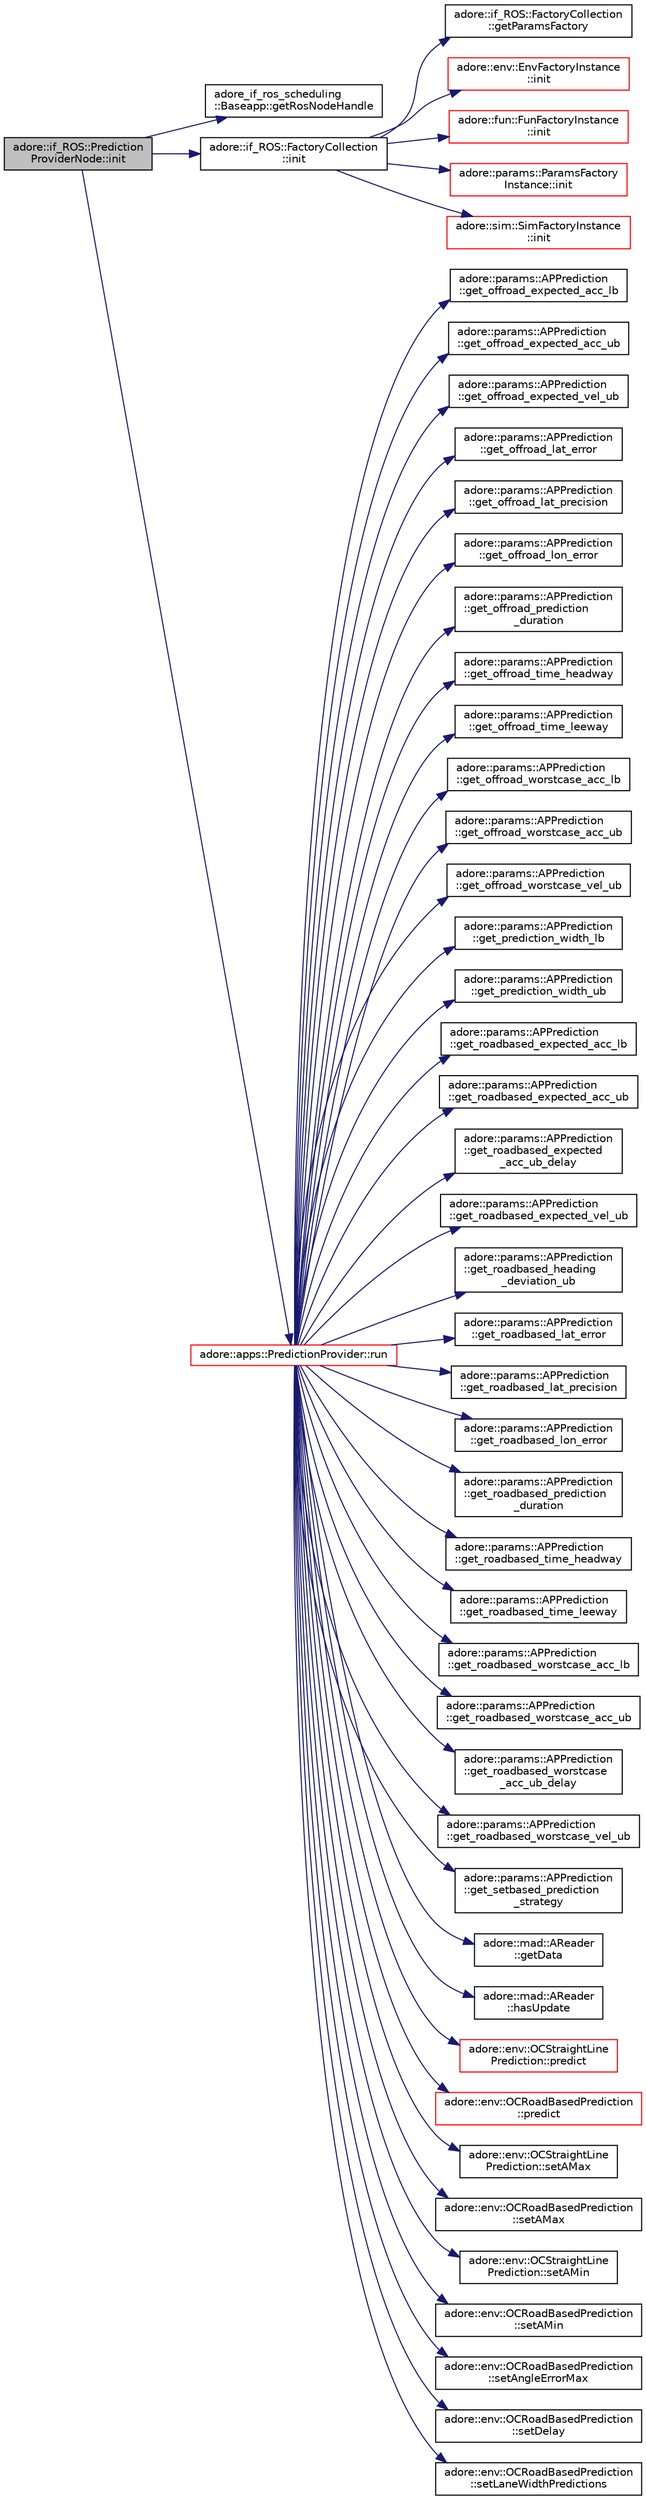 digraph "adore::if_ROS::PredictionProviderNode::init"
{
 // LATEX_PDF_SIZE
  edge [fontname="Helvetica",fontsize="10",labelfontname="Helvetica",labelfontsize="10"];
  node [fontname="Helvetica",fontsize="10",shape=record];
  rankdir="LR";
  Node1 [label="adore::if_ROS::Prediction\lProviderNode::init",height=0.2,width=0.4,color="black", fillcolor="grey75", style="filled", fontcolor="black",tooltip=" "];
  Node1 -> Node2 [color="midnightblue",fontsize="10",style="solid",fontname="Helvetica"];
  Node2 [label="adore_if_ros_scheduling\l::Baseapp::getRosNodeHandle",height=0.2,width=0.4,color="black", fillcolor="white", style="filled",URL="$classadore__if__ros__scheduling_1_1Baseapp.html#a7792ee4aa6fd5c5c03d5f54b4c1f213a",tooltip=" "];
  Node1 -> Node3 [color="midnightblue",fontsize="10",style="solid",fontname="Helvetica"];
  Node3 [label="adore::if_ROS::FactoryCollection\l::init",height=0.2,width=0.4,color="black", fillcolor="white", style="filled",URL="$classadore_1_1if__ROS_1_1FactoryCollection.html#a07e53e57a417cf66c5d539a5e1bd590a",tooltip=" "];
  Node3 -> Node4 [color="midnightblue",fontsize="10",style="solid",fontname="Helvetica"];
  Node4 [label="adore::if_ROS::FactoryCollection\l::getParamsFactory",height=0.2,width=0.4,color="black", fillcolor="white", style="filled",URL="$classadore_1_1if__ROS_1_1FactoryCollection.html#ac102972d5592de7cdc76b059017628f9",tooltip=" "];
  Node3 -> Node5 [color="midnightblue",fontsize="10",style="solid",fontname="Helvetica"];
  Node5 [label="adore::env::EnvFactoryInstance\l::init",height=0.2,width=0.4,color="red", fillcolor="white", style="filled",URL="$classadore_1_1env_1_1EnvFactoryInstance.html#ab67767fc777387664b696bd78d2536ef",tooltip="Initialize private members of AllFactory."];
  Node3 -> Node7 [color="midnightblue",fontsize="10",style="solid",fontname="Helvetica"];
  Node7 [label="adore::fun::FunFactoryInstance\l::init",height=0.2,width=0.4,color="red", fillcolor="white", style="filled",URL="$classadore_1_1fun_1_1FunFactoryInstance.html#a291c4c983548f85c633ae6409c7b5233",tooltip="Initialize private members of funFactory."];
  Node3 -> Node9 [color="midnightblue",fontsize="10",style="solid",fontname="Helvetica"];
  Node9 [label="adore::params::ParamsFactory\lInstance::init",height=0.2,width=0.4,color="red", fillcolor="white", style="filled",URL="$classadore_1_1params_1_1ParamsFactoryInstance.html#ac6759c774ade5a97e47c056d1a136253",tooltip="Initialize private members of AllFactory."];
  Node3 -> Node11 [color="midnightblue",fontsize="10",style="solid",fontname="Helvetica"];
  Node11 [label="adore::sim::SimFactoryInstance\l::init",height=0.2,width=0.4,color="red", fillcolor="white", style="filled",URL="$classadore_1_1sim_1_1SimFactoryInstance.html#ac891850728d65e5398216b2bb92f82f6",tooltip="Initialize private members of AllFactory."];
  Node1 -> Node13 [color="midnightblue",fontsize="10",style="solid",fontname="Helvetica"];
  Node13 [label="adore::apps::PredictionProvider::run",height=0.2,width=0.4,color="red", fillcolor="white", style="filled",URL="$classadore_1_1apps_1_1PredictionProvider.html#a2cbc8dae07b19988248bcc37aee7fbb5",tooltip=" "];
  Node13 -> Node14 [color="midnightblue",fontsize="10",style="solid",fontname="Helvetica"];
  Node14 [label="adore::params::APPrediction\l::get_offroad_expected_acc_lb",height=0.2,width=0.4,color="black", fillcolor="white", style="filled",URL="$classadore_1_1params_1_1APPrediction.html#a0d77671cf4afd1fc7985ee57225f0bc4",tooltip="minimum acceleration for normal behavior for objects that can not be matched to road"];
  Node13 -> Node15 [color="midnightblue",fontsize="10",style="solid",fontname="Helvetica"];
  Node15 [label="adore::params::APPrediction\l::get_offroad_expected_acc_ub",height=0.2,width=0.4,color="black", fillcolor="white", style="filled",URL="$classadore_1_1params_1_1APPrediction.html#a0bf18e00efc6e30217e9fcc8cc139db5",tooltip="maximum acceleration for normal behavior for objects that can not be matched to road"];
  Node13 -> Node16 [color="midnightblue",fontsize="10",style="solid",fontname="Helvetica"];
  Node16 [label="adore::params::APPrediction\l::get_offroad_expected_vel_ub",height=0.2,width=0.4,color="black", fillcolor="white", style="filled",URL="$classadore_1_1params_1_1APPrediction.html#aa1a2c35633f941f858198b5e4080705a",tooltip="maximum velocity for normal behavior for objects that can not be matched to road"];
  Node13 -> Node17 [color="midnightblue",fontsize="10",style="solid",fontname="Helvetica"];
  Node17 [label="adore::params::APPrediction\l::get_offroad_lat_error",height=0.2,width=0.4,color="black", fillcolor="white", style="filled",URL="$classadore_1_1params_1_1APPrediction.html#af6e77968d392ef1e2a57928c4cda3f28",tooltip="assumed maximum lateral detection error for objects that can not be matched to road"];
  Node13 -> Node18 [color="midnightblue",fontsize="10",style="solid",fontname="Helvetica"];
  Node18 [label="adore::params::APPrediction\l::get_offroad_lat_precision",height=0.2,width=0.4,color="black", fillcolor="white", style="filled",URL="$classadore_1_1params_1_1APPrediction.html#ac64825e092f9de6f1209284dc12da612",tooltip="precision of object shape approximation in lateral direction for objects that can not be matched to r..."];
  Node13 -> Node19 [color="midnightblue",fontsize="10",style="solid",fontname="Helvetica"];
  Node19 [label="adore::params::APPrediction\l::get_offroad_lon_error",height=0.2,width=0.4,color="black", fillcolor="white", style="filled",URL="$classadore_1_1params_1_1APPrediction.html#ad331ae80954a450ad129ed87d008797a",tooltip="assumed maximum longitudinal detection error for objects that can not be matched to road"];
  Node13 -> Node20 [color="midnightblue",fontsize="10",style="solid",fontname="Helvetica"];
  Node20 [label="adore::params::APPrediction\l::get_offroad_prediction\l_duration",height=0.2,width=0.4,color="black", fillcolor="white", style="filled",URL="$classadore_1_1params_1_1APPrediction.html#afeeb81f88a4cfc01b34915bd1824f5ee",tooltip="prediction duration for objects that can not be matched to road"];
  Node13 -> Node21 [color="midnightblue",fontsize="10",style="solid",fontname="Helvetica"];
  Node21 [label="adore::params::APPrediction\l::get_offroad_time_headway",height=0.2,width=0.4,color="black", fillcolor="white", style="filled",URL="$classadore_1_1params_1_1APPrediction.html#a50296917ab6d1966639c563813b763ad",tooltip="time buffer ahead of an object (objrect predicted to arrive given seconds earlier at a location)"];
  Node13 -> Node22 [color="midnightblue",fontsize="10",style="solid",fontname="Helvetica"];
  Node22 [label="adore::params::APPrediction\l::get_offroad_time_leeway",height=0.2,width=0.4,color="black", fillcolor="white", style="filled",URL="$classadore_1_1params_1_1APPrediction.html#af62b976621f863a5c01b5e76ab3487a0",tooltip="time buffer behind object (object predicted to leave a location given seconds later)"];
  Node13 -> Node23 [color="midnightblue",fontsize="10",style="solid",fontname="Helvetica"];
  Node23 [label="adore::params::APPrediction\l::get_offroad_worstcase_acc_lb",height=0.2,width=0.4,color="black", fillcolor="white", style="filled",URL="$classadore_1_1params_1_1APPrediction.html#aeaba4411fca609b32850c9c48ea1e104",tooltip="minimum acceleration for worst-case behavior for objects that can not be matched to road"];
  Node13 -> Node24 [color="midnightblue",fontsize="10",style="solid",fontname="Helvetica"];
  Node24 [label="adore::params::APPrediction\l::get_offroad_worstcase_acc_ub",height=0.2,width=0.4,color="black", fillcolor="white", style="filled",URL="$classadore_1_1params_1_1APPrediction.html#a8583172c45533c16243a65b5183d18d7",tooltip="maximum acceleration for worst-case behavior for objects that can not be matched to road"];
  Node13 -> Node25 [color="midnightblue",fontsize="10",style="solid",fontname="Helvetica"];
  Node25 [label="adore::params::APPrediction\l::get_offroad_worstcase_vel_ub",height=0.2,width=0.4,color="black", fillcolor="white", style="filled",URL="$classadore_1_1params_1_1APPrediction.html#a2aeab4d665ae71eb29c815771bac47de",tooltip="maximum velocity for worst-case behavior for objects that can not be matched to road"];
  Node13 -> Node26 [color="midnightblue",fontsize="10",style="solid",fontname="Helvetica"];
  Node26 [label="adore::params::APPrediction\l::get_prediction_width_lb",height=0.2,width=0.4,color="black", fillcolor="white", style="filled",URL="$classadore_1_1params_1_1APPrediction.html#a1bfc3068e91dda81977639236c4891e8",tooltip="returns the minimum width for a prediction"];
  Node13 -> Node27 [color="midnightblue",fontsize="10",style="solid",fontname="Helvetica"];
  Node27 [label="adore::params::APPrediction\l::get_prediction_width_ub",height=0.2,width=0.4,color="black", fillcolor="white", style="filled",URL="$classadore_1_1params_1_1APPrediction.html#a681f758a478609c7daeb2a7f776629db",tooltip="returns maximum width for a prediction"];
  Node13 -> Node28 [color="midnightblue",fontsize="10",style="solid",fontname="Helvetica"];
  Node28 [label="adore::params::APPrediction\l::get_roadbased_expected_acc_lb",height=0.2,width=0.4,color="black", fillcolor="white", style="filled",URL="$classadore_1_1params_1_1APPrediction.html#a95551022382cd102b972de53cba9ab8d",tooltip="minimum acceleration for normal behavior for objects that can be matched to road"];
  Node13 -> Node29 [color="midnightblue",fontsize="10",style="solid",fontname="Helvetica"];
  Node29 [label="adore::params::APPrediction\l::get_roadbased_expected_acc_ub",height=0.2,width=0.4,color="black", fillcolor="white", style="filled",URL="$classadore_1_1params_1_1APPrediction.html#a7c3685a9deddcbb0e4a910fb957acd3c",tooltip="maximum acceleration for normal behavior for objects that can be matched to road"];
  Node13 -> Node30 [color="midnightblue",fontsize="10",style="solid",fontname="Helvetica"];
  Node30 [label="adore::params::APPrediction\l::get_roadbased_expected\l_acc_ub_delay",height=0.2,width=0.4,color="black", fillcolor="white", style="filled",URL="$classadore_1_1params_1_1APPrediction.html#ae3bc534097ca6c62bfd7b09fee9667c0",tooltip="delay after which expected_acc_ub is applied"];
  Node13 -> Node31 [color="midnightblue",fontsize="10",style="solid",fontname="Helvetica"];
  Node31 [label="adore::params::APPrediction\l::get_roadbased_expected_vel_ub",height=0.2,width=0.4,color="black", fillcolor="white", style="filled",URL="$classadore_1_1params_1_1APPrediction.html#ac00932af839d62dbd65b8087aafc501a",tooltip="maximum velocity for normal behavior for objects that can be matched to road"];
  Node13 -> Node32 [color="midnightblue",fontsize="10",style="solid",fontname="Helvetica"];
  Node32 [label="adore::params::APPrediction\l::get_roadbased_heading\l_deviation_ub",height=0.2,width=0.4,color="black", fillcolor="white", style="filled",URL="$classadore_1_1params_1_1APPrediction.html#a9be1351664bc832d5cb6c78e61607486",tooltip="maximum difference between object and road heading for object to be matchable to road"];
  Node13 -> Node33 [color="midnightblue",fontsize="10",style="solid",fontname="Helvetica"];
  Node33 [label="adore::params::APPrediction\l::get_roadbased_lat_error",height=0.2,width=0.4,color="black", fillcolor="white", style="filled",URL="$classadore_1_1params_1_1APPrediction.html#a3374553dadd38bcfafa3c70acb0f4e67",tooltip="assumed maximum lateral detection error for objects that can be matched to road (buffer zone)"];
  Node13 -> Node34 [color="midnightblue",fontsize="10",style="solid",fontname="Helvetica"];
  Node34 [label="adore::params::APPrediction\l::get_roadbased_lat_precision",height=0.2,width=0.4,color="black", fillcolor="white", style="filled",URL="$classadore_1_1params_1_1APPrediction.html#ab323e69efac6fd90f3a930cbf3ff8e88",tooltip="precision of object shape approximation in lateral direction for objects that can be matched to road"];
  Node13 -> Node35 [color="midnightblue",fontsize="10",style="solid",fontname="Helvetica"];
  Node35 [label="adore::params::APPrediction\l::get_roadbased_lon_error",height=0.2,width=0.4,color="black", fillcolor="white", style="filled",URL="$classadore_1_1params_1_1APPrediction.html#ad252748878b5973d7d536c040bf6a077",tooltip="assumed maximum longitudinal detectionfor objects that can be matched to road (buffer zone)"];
  Node13 -> Node36 [color="midnightblue",fontsize="10",style="solid",fontname="Helvetica"];
  Node36 [label="adore::params::APPrediction\l::get_roadbased_prediction\l_duration",height=0.2,width=0.4,color="black", fillcolor="white", style="filled",URL="$classadore_1_1params_1_1APPrediction.html#aecc56fa725ac36824266a4c6a60d3988",tooltip="prediction duration for objects that can be matched to road"];
  Node13 -> Node37 [color="midnightblue",fontsize="10",style="solid",fontname="Helvetica"];
  Node37 [label="adore::params::APPrediction\l::get_roadbased_time_headway",height=0.2,width=0.4,color="black", fillcolor="white", style="filled",URL="$classadore_1_1params_1_1APPrediction.html#ad6255a5ccc93efe4dd6198b3ad868817",tooltip="time buffer ahead of an object (objrect predicted to arrive given seconds earlier at a location)"];
  Node13 -> Node38 [color="midnightblue",fontsize="10",style="solid",fontname="Helvetica"];
  Node38 [label="adore::params::APPrediction\l::get_roadbased_time_leeway",height=0.2,width=0.4,color="black", fillcolor="white", style="filled",URL="$classadore_1_1params_1_1APPrediction.html#a7779de787fe8832ecc0666d98c8d5059",tooltip="time buffer behind object (object predicted to leave a location given seconds later)"];
  Node13 -> Node39 [color="midnightblue",fontsize="10",style="solid",fontname="Helvetica"];
  Node39 [label="adore::params::APPrediction\l::get_roadbased_worstcase_acc_lb",height=0.2,width=0.4,color="black", fillcolor="white", style="filled",URL="$classadore_1_1params_1_1APPrediction.html#aff734e91a2eafa62b199990ba4ad6749",tooltip="minimum acceleration for worst-case for objects that can be matched to road"];
  Node13 -> Node40 [color="midnightblue",fontsize="10",style="solid",fontname="Helvetica"];
  Node40 [label="adore::params::APPrediction\l::get_roadbased_worstcase_acc_ub",height=0.2,width=0.4,color="black", fillcolor="white", style="filled",URL="$classadore_1_1params_1_1APPrediction.html#aabe4c1240d0868ca0a70bbda5624037a",tooltip="maximum acceleration for worst-case behavior for objects that can be matched to road"];
  Node13 -> Node41 [color="midnightblue",fontsize="10",style="solid",fontname="Helvetica"];
  Node41 [label="adore::params::APPrediction\l::get_roadbased_worstcase\l_acc_ub_delay",height=0.2,width=0.4,color="black", fillcolor="white", style="filled",URL="$classadore_1_1params_1_1APPrediction.html#ac5d21c13586aa10266df45d0227356af",tooltip="delay after which worstcase_acc_ub is applied"];
  Node13 -> Node42 [color="midnightblue",fontsize="10",style="solid",fontname="Helvetica"];
  Node42 [label="adore::params::APPrediction\l::get_roadbased_worstcase_vel_ub",height=0.2,width=0.4,color="black", fillcolor="white", style="filled",URL="$classadore_1_1params_1_1APPrediction.html#a51a7247384563044d3ed141d883b1281",tooltip="maximum velocity for worst-case for objects that can be matched to road"];
  Node13 -> Node43 [color="midnightblue",fontsize="10",style="solid",fontname="Helvetica"];
  Node43 [label="adore::params::APPrediction\l::get_setbased_prediction\l_strategy",height=0.2,width=0.4,color="black", fillcolor="white", style="filled",URL="$classadore_1_1params_1_1APPrediction.html#ad31e8eee76d8ae14bd6a499896e69a15",tooltip="returns prediction strategy: 0 width of object, 1 width of road, 2 width of object-> width of road"];
  Node13 -> Node44 [color="midnightblue",fontsize="10",style="solid",fontname="Helvetica"];
  Node44 [label="adore::mad::AReader\l::getData",height=0.2,width=0.4,color="black", fillcolor="white", style="filled",URL="$classadore_1_1mad_1_1AReader.html#a46ab7520d828d1a574365eaf8b483e29",tooltip=" "];
  Node13 -> Node45 [color="midnightblue",fontsize="10",style="solid",fontname="Helvetica"];
  Node45 [label="adore::mad::AReader\l::hasUpdate",height=0.2,width=0.4,color="black", fillcolor="white", style="filled",URL="$classadore_1_1mad_1_1AReader.html#a7a8e6d43dcd1129c47d7231e828fb111",tooltip=" "];
  Node13 -> Node46 [color="midnightblue",fontsize="10",style="solid",fontname="Helvetica"];
  Node46 [label="adore::env::OCStraightLine\lPrediction::predict",height=0.2,width=0.4,color="red", fillcolor="white", style="filled",URL="$classadore_1_1env_1_1OCStraightLinePrediction.html#a98a7c5f4c101c7a917f8e5a3e984cd16",tooltip=" "];
  Node13 -> Node72 [color="midnightblue",fontsize="10",style="solid",fontname="Helvetica"];
  Node72 [label="adore::env::OCRoadBasedPrediction\l::predict",height=0.2,width=0.4,color="red", fillcolor="white", style="filled",URL="$classadore_1_1env_1_1OCRoadBasedPrediction.html#af6fda5b2a78669c5e19e222348665713",tooltip=" "];
  Node13 -> Node89 [color="midnightblue",fontsize="10",style="solid",fontname="Helvetica"];
  Node89 [label="adore::env::OCStraightLine\lPrediction::setAMax",height=0.2,width=0.4,color="black", fillcolor="white", style="filled",URL="$classadore_1_1env_1_1OCStraightLinePrediction.html#a933b45db56568fbc2c8f3fa9186ec37f",tooltip=" "];
  Node13 -> Node90 [color="midnightblue",fontsize="10",style="solid",fontname="Helvetica"];
  Node90 [label="adore::env::OCRoadBasedPrediction\l::setAMax",height=0.2,width=0.4,color="black", fillcolor="white", style="filled",URL="$classadore_1_1env_1_1OCRoadBasedPrediction.html#a2ca68b20b0446212d01ea4baf54cbbfe",tooltip=" "];
  Node13 -> Node91 [color="midnightblue",fontsize="10",style="solid",fontname="Helvetica"];
  Node91 [label="adore::env::OCStraightLine\lPrediction::setAMin",height=0.2,width=0.4,color="black", fillcolor="white", style="filled",URL="$classadore_1_1env_1_1OCStraightLinePrediction.html#aaf6657b154da9070a2a7f4a13eba7036",tooltip=" "];
  Node13 -> Node92 [color="midnightblue",fontsize="10",style="solid",fontname="Helvetica"];
  Node92 [label="adore::env::OCRoadBasedPrediction\l::setAMin",height=0.2,width=0.4,color="black", fillcolor="white", style="filled",URL="$classadore_1_1env_1_1OCRoadBasedPrediction.html#a4fbb48814b2d863fcc6b0fe38c550856",tooltip=" "];
  Node13 -> Node93 [color="midnightblue",fontsize="10",style="solid",fontname="Helvetica"];
  Node93 [label="adore::env::OCRoadBasedPrediction\l::setAngleErrorMax",height=0.2,width=0.4,color="black", fillcolor="white", style="filled",URL="$classadore_1_1env_1_1OCRoadBasedPrediction.html#a0cc44e2f2b74edfaefd083bdc11c4643",tooltip=" "];
  Node13 -> Node94 [color="midnightblue",fontsize="10",style="solid",fontname="Helvetica"];
  Node94 [label="adore::env::OCRoadBasedPrediction\l::setDelay",height=0.2,width=0.4,color="black", fillcolor="white", style="filled",URL="$classadore_1_1env_1_1OCRoadBasedPrediction.html#a7e86b87e181f09b9d528c8eaa7d86788",tooltip=" "];
  Node13 -> Node95 [color="midnightblue",fontsize="10",style="solid",fontname="Helvetica"];
  Node95 [label="adore::env::OCRoadBasedPrediction\l::setLaneWidthPredictions",height=0.2,width=0.4,color="black", fillcolor="white", style="filled",URL="$classadore_1_1env_1_1OCRoadBasedPrediction.html#aec8967a8339ba24389c588ca5dc02f80",tooltip=" "];
}
